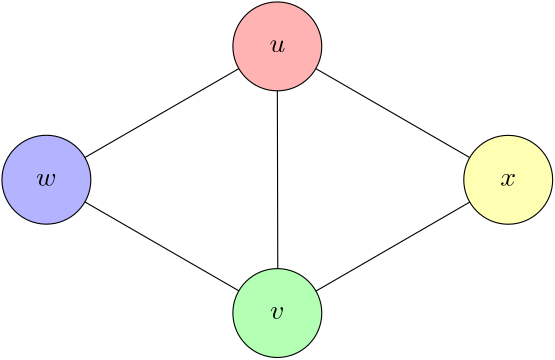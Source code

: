 <?xml version="1.0"?>
<!DOCTYPE ipe SYSTEM "ipe.dtd">
<ipe version="70206" creator="Ipe 7.2.7">
<info created="D:20200430174333" modified="D:20200501113611"/>
<preamble>\usepackage{amsmath}
\usepackage{amssymb}
\usepackage{mathtools}
\usepackage{marvosym}</preamble>
<ipestyle name="basic">
<symbol name="arrow/arc(spx)">
<path stroke="sym-stroke" fill="sym-stroke" pen="sym-pen">
0 0 m
-1 0.333 l
-1 -0.333 l
0 0 l
0 0 l
0 0 l
h
</path>
</symbol>
<symbol name="arrow/farc(spx)">
<path stroke="sym-stroke" fill="white" pen="sym-pen">
0 0 m
-1 0.333 l
-1 -0.333 l
0 0 l
0 0 l
0 0 l
h
</path>
</symbol>
<symbol name="arrow/ptarc(spx)">
<path stroke="sym-stroke" fill="sym-stroke" pen="sym-pen">
0 0 m
-1 0.333 l
-0.8 0 l
-1 -0.333 l
0 0 l
0 0 l
0 0 l
h
</path>
</symbol>
<symbol name="arrow/fptarc(spx)">
<path stroke="sym-stroke" fill="white" pen="sym-pen">
0 0 m
-1 0.333 l
-0.8 0 l
-1 -0.333 l
0 0 l
0 0 l
0 0 l
h
</path>
</symbol>
<symbol name="mark/circle(sx)" transformations="translations">
<path fill="sym-stroke">
0.6 0 0 0.6 0 0 e
0.4 0 0 0.4 0 0 e
</path>
</symbol>
<symbol name="mark/disk(sx)" transformations="translations">
<path fill="sym-stroke">
0.6 0 0 0.6 0 0 e
</path>
</symbol>
<symbol name="mark/fdisk(sfx)" transformations="translations">
<group>
<path fill="sym-fill">
0.5 0 0 0.5 0 0 e
</path>
<path fill="sym-stroke" fillrule="eofill">
0.6 0 0 0.6 0 0 e
0.4 0 0 0.4 0 0 e
</path>
</group>
</symbol>
<symbol name="mark/box(sx)" transformations="translations">
<path fill="sym-stroke" fillrule="eofill">
-0.6 -0.6 m
0.6 -0.6 l
0.6 0.6 l
-0.6 0.6 l
-0.6 -0.6 l
-0.6 -0.6 l
-0.6 -0.6 l
h
-0.4 -0.4 m
0.4 -0.4 l
0.4 0.4 l
-0.4 0.4 l
-0.4 -0.4 l
-0.4 -0.4 l
-0.4 -0.4 l
h
</path>
</symbol>
<symbol name="mark/square(sx)" transformations="translations">
<path fill="sym-stroke">
-0.6 -0.6 m
0.6 -0.6 l
0.6 0.6 l
-0.6 0.6 l
-0.6 -0.6 l
-0.6 -0.6 l
-0.6 -0.6 l
h
</path>
</symbol>
<symbol name="mark/fsquare(sfx)" transformations="translations">
<group>
<path fill="sym-fill">
-0.5 -0.5 m
0.5 -0.5 l
0.5 0.5 l
-0.5 0.5 l
-0.5 -0.5 l
-0.5 -0.5 l
-0.5 -0.5 l
h
</path>
<path fill="sym-stroke" fillrule="eofill">
-0.6 -0.6 m
0.6 -0.6 l
0.6 0.6 l
-0.6 0.6 l
-0.6 -0.6 l
-0.6 -0.6 l
-0.6 -0.6 l
h
-0.4 -0.4 m
0.4 -0.4 l
0.4 0.4 l
-0.4 0.4 l
-0.4 -0.4 l
-0.4 -0.4 l
-0.4 -0.4 l
h
</path>
</group>
</symbol>
<symbol name="mark/cross(sx)" transformations="translations">
<group>
<path fill="sym-stroke">
-0.43 -0.57 m
0.57 0.43 l
0.43 0.57 l
-0.57 -0.43 l
-0.43 -0.57 l
-0.43 -0.57 l
-0.43 -0.57 l
h
</path>
<path fill="sym-stroke">
-0.43 0.57 m
0.57 -0.43 l
0.43 -0.57 l
-0.57 0.43 l
-0.43 0.57 l
-0.43 0.57 l
-0.43 0.57 l
h
</path>
</group>
</symbol>
<symbol name="arrow/fnormal(spx)">
<path stroke="sym-stroke" fill="white" pen="sym-pen">
0 0 m
-1 0.333 l
-1 -0.333 l
0 0 l
0 0 l
0 0 l
h
</path>
</symbol>
<symbol name="arrow/pointed(spx)">
<path stroke="sym-stroke" fill="sym-stroke" pen="sym-pen">
0 0 m
-1 0.333 l
-0.8 0 l
-1 -0.333 l
0 0 l
0 0 l
0 0 l
h
</path>
</symbol>
<symbol name="arrow/fpointed(spx)">
<path stroke="sym-stroke" fill="white" pen="sym-pen">
0 0 m
-1 0.333 l
-0.8 0 l
-1 -0.333 l
0 0 l
0 0 l
0 0 l
h
</path>
</symbol>
<symbol name="arrow/linear(spx)">
<path stroke="sym-stroke" pen="sym-pen">
-1 0.333 m
0 0 l
-1 -0.333 l
</path>
</symbol>
<symbol name="arrow/fdouble(spx)">
<path stroke="sym-stroke" fill="white" pen="sym-pen">
0 0 m
-1 0.333 l
-1 -0.333 l
0 0 l
0 0 l
0 0 l
h
-1 0 m
-2 0.333 l
-2 -0.333 l
-1 0 l
-1 0 l
-1 0 l
h
</path>
</symbol>
<symbol name="arrow/double(spx)">
<path stroke="sym-stroke" fill="sym-stroke" pen="sym-pen">
0 0 m
-1 0.333 l
-1 -0.333 l
0 0 l
0 0 l
0 0 l
h
-1 0 m
-2 0.333 l
-2 -0.333 l
-1 0 l
-1 0 l
-1 0 l
h
</path>
</symbol>
<pen name="heavier" value="0.8"/>
<pen name="fat" value="1.2"/>
<pen name="ultrafat" value="2"/>
<pen name="vertex" value="20"/>
<pen name="boundary" value="20"/>
<symbolsize name="large" value="5"/>
<symbolsize name="small" value="2"/>
<symbolsize name="tiny" value="1.1"/>
<arrowsize name="large" value="10"/>
<arrowsize name="small" value="5"/>
<arrowsize name="tiny" value="3"/>
<color name="flatred" value="1 0.7 0.7"/>
<color name="flatgreen" value="0.7 1 0.7"/>
<color name="flatblue" value="0.7 0.7 1"/>
<color name="flatyellow" value="1 1 0.7"/>
<color name="flatorange" value="1 0.85 0.7"/>
<color name="flatcyan" value="0.7 1 1"/>
<color name="flatdarkgray" value="0.7"/>
<color name="flatgray" value="0.8"/>
<color name="flatlightgray" value="0.9"/>
<dashstyle name="dashed" value="[4] 0"/>
<dashstyle name="dotted" value="[1 3] 0"/>
<dashstyle name="dash dotted" value="[4 2 1 2] 0"/>
<dashstyle name="dash dot dotted" value="[4 2 1 2 1 2] 0"/>
<textsize name="large" value="\large"/>
<textsize name="Large" value="\Large"/>
<textsize name="LARGE" value="\LARGE"/>
<textsize name="huge" value="\huge"/>
<textsize name="Huge" value="\Huge"/>
<textsize name="small" value="\small"/>
<textsize name="footnote" value="\footnotesize"/>
<textsize name="tiny" value="\tiny"/>
<textstyle name="center" begin="\begin{center}" end="\end{center}"/>
<textstyle name="itemize" begin="\begin{itemize}" end="\end{itemize}"/>
<textstyle name="item" begin="\begin{itemize}\item{}" end="\end{itemize}"/>
<gridsize name="4 pts" value="4"/>
<gridsize name="8 pts (~3 mm)" value="8"/>
<gridsize name="16 pts (~6 mm)" value="16"/>
<anglesize name="60 deg" value="60"/>
<anglesize name="45 deg" value="45"/>
<anglesize name="30 deg" value="30"/>
<anglesize name="22.5 deg" value="22.5"/>
<anglesize name="15 deg" value="15"/>
<opacity name="10%" value="0.1"/>
<opacity name="30%" value="0.3"/>
<opacity name="50%" value="0.5"/>
<opacity name="75%" value="0.75"/>
<layout paper="640 480" origin="0 0" frame="640 480"/>
<tiling name="falling" angle="-60" step="4" width="1"/>
<tiling name="rising" angle="30" step="4" width="1"/>
</ipestyle>
<page>
<layer name="alpha"/>
<layer name="beta"/>
<layer name="gamma"/>
<layer name="delta"/>
<view layers="delta" active="delta"/>
<view layers="gamma" active="gamma"/>
<view layers="alpha" active="alpha"/>
<view layers="beta" active="beta"/>
<path layer="alpha" matrix="1 0 0 1 -192 144" fill="flatblue">
224 304 m
224 208 l
256 208 l
256 304 l
224 304 l
224 304 l
224 304 l
h
</path>
<path layer="beta" matrix="1 0 0 1 -32 16" fill="flatblue">
112 432 m
112 336 l
64 336 l
64 432 l
112 432 l
112 432 l
112 432 l
h
</path>
<path matrix="1 0 0 1 -32 16" fill="flatgreen">
112 384 m
112 336 l
160 336 l
160 384 l
112 384 l
112 384 l
112 384 l
112 384 l
h
</path>
<text layer="alpha" matrix="1 0 0 1 -48 96" transformations="translations" pos="96 304" stroke="black" type="label" width="7.401" height="4.289" depth="0" halign="center" valign="center" style="math">w</text>
<text layer="beta" matrix="1 0 0 1 -136 64" transformations="translations" pos="240 312" stroke="black" type="label" width="5.187" height="4.289" depth="0" halign="center" valign="center" style="math">v
</text>
<text matrix="1 0 0 1 -184 88" transformations="translations" pos="240 312" stroke="black" type="label" width="7.401" height="4.289" depth="0" halign="center" valign="center" style="math">w</text>
<path matrix="1 0 0 1 -32 16" fill="flatred">
80 408 m
80 408 l
80 408 l
80 408 l
80 408 l
80 408 l
80 408 l
h
</path>
<path matrix="1 0 0 1 16 16" fill="flatred">
64 384 m
64 432 l
112 432 l
112 384 l
64 384 l
64 384 l
64 384 l
64 384 l
h
</path>
<text matrix="1 0 0 1 -136 112" transformations="translations" pos="240 312" stroke="black" type="label" width="5.703" height="4.289" depth="0" halign="center" valign="center" style="math">u</text>
<path layer="alpha" matrix="1 0 0 1 -192 144" fill="flatred">
256 304 m
256 256 l
288 256 l
288 304 l
256 304 l
256 304 l
256 304 l
h
</path>
<path matrix="1 0 0 1 -192 144" fill="flatgreen">
256 256 m
256 208 l
288 208 l
288 256 l
256 256 l
256 256 l
256 256 l
h
</path>
<path matrix="1 0 0 1 -192 144" fill="flatyellow">
288 304 m
288 208 l
320 208 l
320 304 l
288 304 l
288 304 l
288 304 l
h
</path>
<text matrix="1 0 0 1 -16 120" transformations="translations" pos="96 304" stroke="black" type="label" width="5.703" height="4.289" depth="0" halign="center" valign="center" style="math">u</text>
<text matrix="1 0 0 1 -16 72" transformations="translations" pos="96 304" stroke="black" type="label" width="5.187" height="4.289" depth="0" halign="center" valign="center" style="math">v</text>
<text matrix="1 0 0 1 16 96" transformations="translations" pos="96 304" stroke="black" type="label" width="5.694" height="4.289" depth="0" halign="center" valign="center" style="math">x</text>
<path layer="gamma" matrix="1 0 0 1 -48 0" stroke="black">
92.8616 384 m
175.84 431.908 l
</path>
<path matrix="1 0 0 1 -48 0" stroke="black">
92.8616 384 m
176 336 l
</path>
<path matrix="1 0 0 1 -48 0" stroke="black">
176.226 336 m
176 431.816 l
</path>
<path matrix="1 0 0 1 32 144" stroke="black" fill="flatred">
16 0 0 16 96 288 e
</path>
<path matrix="1 0 0 1 80 208" stroke="black" fill="flatgreen">
16 0 0 16 48 128 e
</path>
<path matrix="1 0 0 1 -99.1384 240" stroke="black" fill="flatblue">
16 0 0 16 144 144 e
</path>
<text matrix="1 0 0 1 32 128" transformations="translations" pos="96 304" stroke="black" type="label" width="5.703" height="4.289" depth="0" halign="center" valign="center" style="math">u</text>
<text matrix="1 0 0 1 -51.1384 80" transformations="translations" pos="96 304" stroke="black" type="label" width="7.401" height="4.289" depth="0" halign="center" valign="center" style="math">w</text>
<text matrix="1 0 0 1 32.603 32.03" transformations="translations" pos="96 304" stroke="black" type="label" width="5.187" height="4.289" depth="0" halign="center" valign="center" style="math">v</text>
<path layer="delta" matrix="1 0 0 1 -48 0" stroke="black">
92.8616 384 m
175.84 431.908 l
</path>
<path matrix="1 0 0 1 -48 0" stroke="black">
92.8616 384 m
176 336 l
</path>
<path matrix="1 0 0 1 -48.03 0" stroke="black">
176.226 336 m
176 431.816 l
</path>
<path matrix="1 0 0 1 -48 0" stroke="black">
176 432 m
259.12 383.971 l
</path>
<path matrix="1 0 0 1 -48 0" stroke="black">
259.12 383.971 m
176.226 336 l
</path>
<path matrix="1 0 0 1 32 144" stroke="black" fill="flatred">
16 0 0 16 96 288 e
</path>
<path matrix="1 0 0 1 80 208" stroke="black" fill="flatgreen">
16 0 0 16 48 128 e
</path>
<path matrix="1 0 0 1 -99.1384 240" stroke="black" fill="flatblue">
16 0 0 16 144 144 e
</path>
<path matrix="1 0 0 1 99.12 207.971" stroke="black" fill="flatyellow">
16 0 0 16 112 176 e
</path>
<text matrix="1 0 0 1 32 128" transformations="translations" pos="96 304" stroke="black" type="label" width="5.703" height="4.289" depth="0" halign="center" valign="center" style="math">u</text>
<text matrix="1 0 0 1 -51.1384 80" transformations="translations" pos="96 304" stroke="black" type="label" width="7.401" height="4.289" depth="0" halign="center" valign="center" style="math">w</text>
<text matrix="1 0 0 1 32 32" transformations="translations" pos="96 304" stroke="black" type="label" width="5.187" height="4.289" depth="0" halign="center" valign="center" style="math">v</text>
<text matrix="1 0 0 1 115.12 79.971" transformations="translations" pos="96 304" stroke="black" type="label" width="5.694" height="4.289" depth="0" halign="center" valign="center" style="math">x</text>
<path layer="alpha" matrix="1 0 0 1 -192 144" stroke="0">
224 304 m
224 208 l
256 208 l
256 304 l
224 304 l
224 304 l
224 304 l
224 304 l
h
256 304 m
256 256 l
288 256 l
288 304 l
256 304 l
256 304 l
256 304 l
256 304 l
h
256 256 m
256 208 l
288 208 l
288 256 l
256 256 l
256 256 l
256 256 l
256 256 l
h
288 304 m
288 208 l
320 208 l
320 304 l
288 304 l
288 304 l
288 304 l
288 304 l
h
</path>
<path layer="beta" matrix="1 0 0 1 16 16" stroke="0">
64 432 m
64 336 l
16 336 l
16 432 l
64 432 l
64 432 l
64 432 l
64 432 l
h
64 384 m
64 336 l
112 336 l
112 384 l
64 384 l
64 384 l
64 384 l
64 384 l
64 384 l
h
32 408 m
32 408 l
32 408 l
32 408 l
32 408 l
32 408 l
32 408 l
32 408 l
h
64 384 m
64 432 l
112 432 l
112 384 l
64 384 l
64 384 l
64 384 l
64 384 l
64 384 l
h
</path>
</page>
</ipe>
